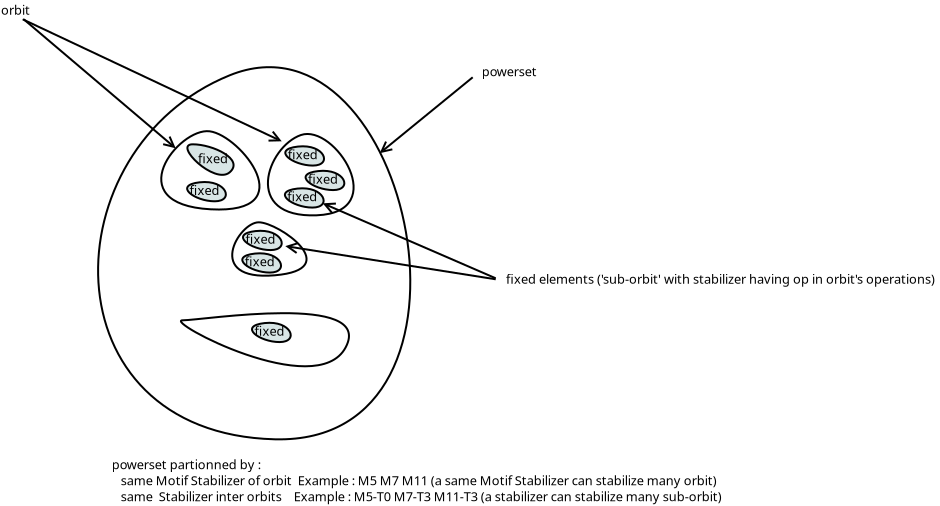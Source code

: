 <?xml version="1.0" encoding="UTF-8"?>
<dia:diagram xmlns:dia="http://www.lysator.liu.se/~alla/dia/">
  <dia:layer name="Arrière-plan" visible="true" connectable="true" active="true">
    <dia:object type="Standard - Beziergon" version="0" id="O0">
      <dia:attribute name="obj_pos">
        <dia:point val="19.3,7.2"/>
      </dia:attribute>
      <dia:attribute name="obj_bb">
        <dia:rectangle val="12.669,6.744;28.38,25.453"/>
      </dia:attribute>
      <dia:attribute name="bez_points">
        <dia:point val="19.3,7.2"/>
        <dia:point val="28.3,3.55"/>
        <dia:point val="33.05,25.7"/>
        <dia:point val="21.55,25.4"/>
        <dia:point val="10.05,25.1"/>
        <dia:point val="10.3,10.85"/>
      </dia:attribute>
      <dia:attribute name="corner_types">
        <dia:enum val="0"/>
        <dia:enum val="0"/>
        <dia:enum val="0"/>
      </dia:attribute>
      <dia:attribute name="show_background">
        <dia:boolean val="true"/>
      </dia:attribute>
    </dia:object>
    <dia:object type="Standard - Line" version="0" id="O1">
      <dia:attribute name="obj_pos">
        <dia:point val="26.8,11.095"/>
      </dia:attribute>
      <dia:attribute name="obj_bb">
        <dia:rectangle val="26.73,7.23;31.52,11.166"/>
      </dia:attribute>
      <dia:attribute name="conn_endpoints">
        <dia:point val="26.8,11.095"/>
        <dia:point val="31.45,7.3"/>
      </dia:attribute>
      <dia:attribute name="numcp">
        <dia:int val="1"/>
      </dia:attribute>
      <dia:attribute name="start_arrow">
        <dia:enum val="1"/>
      </dia:attribute>
      <dia:attribute name="start_arrow_length">
        <dia:real val="0.5"/>
      </dia:attribute>
      <dia:attribute name="start_arrow_width">
        <dia:real val="0.5"/>
      </dia:attribute>
      <dia:connections>
        <dia:connection handle="0" to="O0" connection="4"/>
      </dia:connections>
    </dia:object>
    <dia:object type="Standard - Text" version="1" id="O2">
      <dia:attribute name="obj_pos">
        <dia:point val="31.9,7.25"/>
      </dia:attribute>
      <dia:attribute name="obj_bb">
        <dia:rectangle val="31.9,6.655;34.858,7.402"/>
      </dia:attribute>
      <dia:attribute name="text">
        <dia:composite type="text">
          <dia:attribute name="string">
            <dia:string>#powerset#</dia:string>
          </dia:attribute>
          <dia:attribute name="font">
            <dia:font family="sans" style="0" name="Helvetica"/>
          </dia:attribute>
          <dia:attribute name="height">
            <dia:real val="0.8"/>
          </dia:attribute>
          <dia:attribute name="pos">
            <dia:point val="31.9,7.25"/>
          </dia:attribute>
          <dia:attribute name="color">
            <dia:color val="#000000ff"/>
          </dia:attribute>
          <dia:attribute name="alignment">
            <dia:enum val="0"/>
          </dia:attribute>
        </dia:composite>
      </dia:attribute>
      <dia:attribute name="valign">
        <dia:enum val="3"/>
      </dia:attribute>
    </dia:object>
    <dia:object type="Standard - Beziergon" version="0" id="O3">
      <dia:attribute name="obj_pos">
        <dia:point val="18.3,10"/>
      </dia:attribute>
      <dia:attribute name="obj_bb">
        <dia:rectangle val="15.827,9.942;20.839,13.961"/>
      </dia:attribute>
      <dia:attribute name="bez_points">
        <dia:point val="18.3,10"/>
        <dia:point val="19.85,10.2"/>
        <dia:point val="23,14.15"/>
        <dia:point val="18.35,13.9"/>
        <dia:point val="13.7,13.65"/>
        <dia:point val="16.75,9.8"/>
      </dia:attribute>
      <dia:attribute name="corner_types">
        <dia:enum val="0"/>
        <dia:enum val="0"/>
        <dia:enum val="0"/>
      </dia:attribute>
      <dia:attribute name="show_background">
        <dia:boolean val="true"/>
      </dia:attribute>
    </dia:object>
    <dia:object type="Standard - Beziergon" version="0" id="O4">
      <dia:attribute name="obj_pos">
        <dia:point val="22.86,10.187"/>
      </dia:attribute>
      <dia:attribute name="obj_bb">
        <dia:rectangle val="21.161,10.084;25.546,14.255"/>
      </dia:attribute>
      <dia:attribute name="bez_points">
        <dia:point val="22.86,10.187"/>
        <dia:point val="24.55,9.6"/>
        <dia:point val="27.4,14.05"/>
        <dia:point val="23.65,14.2"/>
        <dia:point val="19.9,14.35"/>
        <dia:point val="21.171,10.774"/>
      </dia:attribute>
      <dia:attribute name="corner_types">
        <dia:enum val="0"/>
        <dia:enum val="0"/>
        <dia:enum val="0"/>
      </dia:attribute>
      <dia:attribute name="show_background">
        <dia:boolean val="true"/>
      </dia:attribute>
    </dia:object>
    <dia:object type="Standard - Beziergon" version="0" id="O5">
      <dia:attribute name="obj_pos">
        <dia:point val="16.95,19.45"/>
      </dia:attribute>
      <dia:attribute name="obj_bb">
        <dia:rectangle val="16.811,19.044;25.314,21.799"/>
      </dia:attribute>
      <dia:attribute name="bez_points">
        <dia:point val="16.95,19.45"/>
        <dia:point val="17.95,19.45"/>
        <dia:point val="26.55,18.05"/>
        <dia:point val="25.1,20.8"/>
        <dia:point val="23.65,23.55"/>
        <dia:point val="15.95,19.45"/>
      </dia:attribute>
      <dia:attribute name="corner_types">
        <dia:enum val="0"/>
        <dia:enum val="0"/>
        <dia:enum val="0"/>
      </dia:attribute>
      <dia:attribute name="show_background">
        <dia:boolean val="true"/>
      </dia:attribute>
    </dia:object>
    <dia:object type="Standard - Text" version="1" id="O6">
      <dia:attribute name="obj_pos">
        <dia:point val="7.865,4.17"/>
      </dia:attribute>
      <dia:attribute name="obj_bb">
        <dia:rectangle val="7.865,3.575;9.355,4.322"/>
      </dia:attribute>
      <dia:attribute name="text">
        <dia:composite type="text">
          <dia:attribute name="string">
            <dia:string>#orbit#</dia:string>
          </dia:attribute>
          <dia:attribute name="font">
            <dia:font family="sans" style="0" name="Helvetica"/>
          </dia:attribute>
          <dia:attribute name="height">
            <dia:real val="0.8"/>
          </dia:attribute>
          <dia:attribute name="pos">
            <dia:point val="7.865,4.17"/>
          </dia:attribute>
          <dia:attribute name="color">
            <dia:color val="#000000ff"/>
          </dia:attribute>
          <dia:attribute name="alignment">
            <dia:enum val="0"/>
          </dia:attribute>
        </dia:composite>
      </dia:attribute>
      <dia:attribute name="valign">
        <dia:enum val="3"/>
      </dia:attribute>
    </dia:object>
    <dia:object type="Standard - Line" version="0" id="O7">
      <dia:attribute name="obj_pos">
        <dia:point val="21.9,10.5"/>
      </dia:attribute>
      <dia:attribute name="obj_bb">
        <dia:rectangle val="8.883,4.333;21.966,10.566"/>
      </dia:attribute>
      <dia:attribute name="conn_endpoints">
        <dia:point val="21.9,10.5"/>
        <dia:point val="8.95,4.4"/>
      </dia:attribute>
      <dia:attribute name="numcp">
        <dia:int val="1"/>
      </dia:attribute>
      <dia:attribute name="start_arrow">
        <dia:enum val="1"/>
      </dia:attribute>
      <dia:attribute name="start_arrow_length">
        <dia:real val="0.5"/>
      </dia:attribute>
      <dia:attribute name="start_arrow_width">
        <dia:real val="0.5"/>
      </dia:attribute>
    </dia:object>
    <dia:object type="Standard - Line" version="0" id="O8">
      <dia:attribute name="obj_pos">
        <dia:point val="16.6,10.85"/>
      </dia:attribute>
      <dia:attribute name="obj_bb">
        <dia:rectangle val="8.93,4.33;16.671,10.921"/>
      </dia:attribute>
      <dia:attribute name="conn_endpoints">
        <dia:point val="16.6,10.85"/>
        <dia:point val="9,4.4"/>
      </dia:attribute>
      <dia:attribute name="numcp">
        <dia:int val="1"/>
      </dia:attribute>
      <dia:attribute name="start_arrow">
        <dia:enum val="1"/>
      </dia:attribute>
      <dia:attribute name="start_arrow_length">
        <dia:real val="0.5"/>
      </dia:attribute>
      <dia:attribute name="start_arrow_width">
        <dia:real val="0.5"/>
      </dia:attribute>
    </dia:object>
    <dia:object type="Standard - Beziergon" version="0" id="O9">
      <dia:attribute name="obj_pos">
        <dia:point val="17.45,10.65"/>
      </dia:attribute>
      <dia:attribute name="obj_bb">
        <dia:rectangle val="17.135,10.6;19.544,12.227"/>
      </dia:attribute>
      <dia:attribute name="bez_points">
        <dia:point val="17.45,10.65"/>
        <dia:point val="18.45,10.65"/>
        <dia:point val="20.05,11.4"/>
        <dia:point val="19.3,12.05"/>
        <dia:point val="18.55,12.7"/>
        <dia:point val="16.45,10.65"/>
      </dia:attribute>
      <dia:attribute name="corner_types">
        <dia:enum val="0"/>
        <dia:enum val="0"/>
        <dia:enum val="0"/>
      </dia:attribute>
      <dia:attribute name="inner_color">
        <dia:color val="#d8e5e5ff"/>
      </dia:attribute>
      <dia:attribute name="show_background">
        <dia:boolean val="true"/>
      </dia:attribute>
    </dia:object>
    <dia:object type="Standard - Text" version="1" id="O10">
      <dia:attribute name="obj_pos">
        <dia:point val="17.719,11.594"/>
      </dia:attribute>
      <dia:attribute name="obj_bb">
        <dia:rectangle val="17.719,10.999;19.284,11.746"/>
      </dia:attribute>
      <dia:attribute name="text">
        <dia:composite type="text">
          <dia:attribute name="string">
            <dia:string>#fixed#</dia:string>
          </dia:attribute>
          <dia:attribute name="font">
            <dia:font family="sans" style="0" name="Helvetica"/>
          </dia:attribute>
          <dia:attribute name="height">
            <dia:real val="0.8"/>
          </dia:attribute>
          <dia:attribute name="pos">
            <dia:point val="17.719,11.594"/>
          </dia:attribute>
          <dia:attribute name="color">
            <dia:color val="#000000ff"/>
          </dia:attribute>
          <dia:attribute name="alignment">
            <dia:enum val="0"/>
          </dia:attribute>
        </dia:composite>
      </dia:attribute>
      <dia:attribute name="valign">
        <dia:enum val="3"/>
      </dia:attribute>
      <dia:connections>
        <dia:connection handle="0" to="O9" connection="3"/>
      </dia:connections>
    </dia:object>
    <dia:group>
      <dia:attribute name="meta">
        <dia:composite type="dict"/>
      </dia:attribute>
      <dia:attribute name="matrix"/>
      <dia:object type="Standard - Beziergon" version="0" id="O11">
        <dia:attribute name="obj_pos">
          <dia:point val="17.8,12.55"/>
        </dia:attribute>
        <dia:attribute name="obj_bb">
          <dia:rectangle val="17.122,12.486;19.158,13.55"/>
        </dia:attribute>
        <dia:attribute name="bez_points">
          <dia:point val="17.8,12.55"/>
          <dia:point val="19.15,12.4"/>
          <dia:point val="19.55,13.5"/>
          <dia:point val="18.55,13.5"/>
          <dia:point val="17.55,13.5"/>
          <dia:point val="16.45,12.7"/>
        </dia:attribute>
        <dia:attribute name="corner_types">
          <dia:enum val="0"/>
          <dia:enum val="0"/>
          <dia:enum val="0"/>
        </dia:attribute>
        <dia:attribute name="inner_color">
          <dia:color val="#d8e5e5ff"/>
        </dia:attribute>
        <dia:attribute name="show_background">
          <dia:boolean val="true"/>
        </dia:attribute>
      </dia:object>
      <dia:object type="Standard - Text" version="1" id="O12">
        <dia:attribute name="obj_pos">
          <dia:point val="17.294,13.181"/>
        </dia:attribute>
        <dia:attribute name="obj_bb">
          <dia:rectangle val="17.294,12.586;18.859,13.334"/>
        </dia:attribute>
        <dia:attribute name="text">
          <dia:composite type="text">
            <dia:attribute name="string">
              <dia:string>#fixed#</dia:string>
            </dia:attribute>
            <dia:attribute name="font">
              <dia:font family="sans" style="0" name="Helvetica"/>
            </dia:attribute>
            <dia:attribute name="height">
              <dia:real val="0.8"/>
            </dia:attribute>
            <dia:attribute name="pos">
              <dia:point val="17.294,13.181"/>
            </dia:attribute>
            <dia:attribute name="color">
              <dia:color val="#000000ff"/>
            </dia:attribute>
            <dia:attribute name="alignment">
              <dia:enum val="0"/>
            </dia:attribute>
          </dia:composite>
        </dia:attribute>
        <dia:attribute name="valign">
          <dia:enum val="3"/>
        </dia:attribute>
      </dia:object>
    </dia:group>
    <dia:group>
      <dia:attribute name="meta">
        <dia:composite type="dict"/>
      </dia:attribute>
      <dia:attribute name="matrix"/>
      <dia:object type="Standard - Beziergon" version="0" id="O13">
        <dia:attribute name="obj_pos">
          <dia:point val="21.043,19.589"/>
        </dia:attribute>
        <dia:attribute name="obj_bb">
          <dia:rectangle val="20.365,19.525;22.401,20.589"/>
        </dia:attribute>
        <dia:attribute name="bez_points">
          <dia:point val="21.043,19.589"/>
          <dia:point val="22.393,19.439"/>
          <dia:point val="22.793,20.539"/>
          <dia:point val="21.793,20.539"/>
          <dia:point val="20.793,20.539"/>
          <dia:point val="19.693,19.739"/>
        </dia:attribute>
        <dia:attribute name="corner_types">
          <dia:enum val="0"/>
          <dia:enum val="0"/>
          <dia:enum val="0"/>
        </dia:attribute>
        <dia:attribute name="inner_color">
          <dia:color val="#d8e5e5ff"/>
        </dia:attribute>
        <dia:attribute name="show_background">
          <dia:boolean val="true"/>
        </dia:attribute>
      </dia:object>
      <dia:object type="Standard - Text" version="1" id="O14">
        <dia:attribute name="obj_pos">
          <dia:point val="20.537,20.22"/>
        </dia:attribute>
        <dia:attribute name="obj_bb">
          <dia:rectangle val="20.537,19.625;22.102,20.373"/>
        </dia:attribute>
        <dia:attribute name="text">
          <dia:composite type="text">
            <dia:attribute name="string">
              <dia:string>#fixed#</dia:string>
            </dia:attribute>
            <dia:attribute name="font">
              <dia:font family="sans" style="0" name="Helvetica"/>
            </dia:attribute>
            <dia:attribute name="height">
              <dia:real val="0.8"/>
            </dia:attribute>
            <dia:attribute name="pos">
              <dia:point val="20.537,20.22"/>
            </dia:attribute>
            <dia:attribute name="color">
              <dia:color val="#000000ff"/>
            </dia:attribute>
            <dia:attribute name="alignment">
              <dia:enum val="0"/>
            </dia:attribute>
          </dia:composite>
        </dia:attribute>
        <dia:attribute name="valign">
          <dia:enum val="3"/>
        </dia:attribute>
      </dia:object>
    </dia:group>
    <dia:group>
      <dia:attribute name="meta">
        <dia:composite type="dict"/>
      </dia:attribute>
      <dia:attribute name="matrix"/>
      <dia:object type="Standard - Beziergon" version="0" id="O15">
        <dia:attribute name="obj_pos">
          <dia:point val="22.708,10.764"/>
        </dia:attribute>
        <dia:attribute name="obj_bb">
          <dia:rectangle val="22.03,10.7;24.066,11.764"/>
        </dia:attribute>
        <dia:attribute name="bez_points">
          <dia:point val="22.708,10.764"/>
          <dia:point val="24.058,10.614"/>
          <dia:point val="24.458,11.714"/>
          <dia:point val="23.458,11.714"/>
          <dia:point val="22.458,11.714"/>
          <dia:point val="21.358,10.914"/>
        </dia:attribute>
        <dia:attribute name="corner_types">
          <dia:enum val="0"/>
          <dia:enum val="0"/>
          <dia:enum val="0"/>
        </dia:attribute>
        <dia:attribute name="inner_color">
          <dia:color val="#d8e5e5ff"/>
        </dia:attribute>
        <dia:attribute name="show_background">
          <dia:boolean val="true"/>
        </dia:attribute>
      </dia:object>
      <dia:object type="Standard - Text" version="1" id="O16">
        <dia:attribute name="obj_pos">
          <dia:point val="22.201,11.395"/>
        </dia:attribute>
        <dia:attribute name="obj_bb">
          <dia:rectangle val="22.201,10.8;23.767,11.548"/>
        </dia:attribute>
        <dia:attribute name="text">
          <dia:composite type="text">
            <dia:attribute name="string">
              <dia:string>#fixed#</dia:string>
            </dia:attribute>
            <dia:attribute name="font">
              <dia:font family="sans" style="0" name="Helvetica"/>
            </dia:attribute>
            <dia:attribute name="height">
              <dia:real val="0.8"/>
            </dia:attribute>
            <dia:attribute name="pos">
              <dia:point val="22.201,11.395"/>
            </dia:attribute>
            <dia:attribute name="color">
              <dia:color val="#000000ff"/>
            </dia:attribute>
            <dia:attribute name="alignment">
              <dia:enum val="0"/>
            </dia:attribute>
          </dia:composite>
        </dia:attribute>
        <dia:attribute name="valign">
          <dia:enum val="3"/>
        </dia:attribute>
      </dia:object>
    </dia:group>
    <dia:group>
      <dia:attribute name="meta">
        <dia:composite type="dict"/>
      </dia:attribute>
      <dia:attribute name="matrix"/>
      <dia:object type="Standard - Beziergon" version="0" id="O17">
        <dia:attribute name="obj_pos">
          <dia:point val="23.723,11.989"/>
        </dia:attribute>
        <dia:attribute name="obj_bb">
          <dia:rectangle val="23.045,11.925;25.081,12.989"/>
        </dia:attribute>
        <dia:attribute name="bez_points">
          <dia:point val="23.723,11.989"/>
          <dia:point val="25.073,11.839"/>
          <dia:point val="25.473,12.939"/>
          <dia:point val="24.473,12.939"/>
          <dia:point val="23.473,12.939"/>
          <dia:point val="22.373,12.139"/>
        </dia:attribute>
        <dia:attribute name="corner_types">
          <dia:enum val="0"/>
          <dia:enum val="0"/>
          <dia:enum val="0"/>
        </dia:attribute>
        <dia:attribute name="inner_color">
          <dia:color val="#d8e5e5ff"/>
        </dia:attribute>
        <dia:attribute name="show_background">
          <dia:boolean val="true"/>
        </dia:attribute>
      </dia:object>
      <dia:object type="Standard - Text" version="1" id="O18">
        <dia:attribute name="obj_pos">
          <dia:point val="23.216,12.62"/>
        </dia:attribute>
        <dia:attribute name="obj_bb">
          <dia:rectangle val="23.216,12.025;24.782,12.773"/>
        </dia:attribute>
        <dia:attribute name="text">
          <dia:composite type="text">
            <dia:attribute name="string">
              <dia:string>#fixed#</dia:string>
            </dia:attribute>
            <dia:attribute name="font">
              <dia:font family="sans" style="0" name="Helvetica"/>
            </dia:attribute>
            <dia:attribute name="height">
              <dia:real val="0.8"/>
            </dia:attribute>
            <dia:attribute name="pos">
              <dia:point val="23.216,12.62"/>
            </dia:attribute>
            <dia:attribute name="color">
              <dia:color val="#000000ff"/>
            </dia:attribute>
            <dia:attribute name="alignment">
              <dia:enum val="0"/>
            </dia:attribute>
          </dia:composite>
        </dia:attribute>
        <dia:attribute name="valign">
          <dia:enum val="3"/>
        </dia:attribute>
      </dia:object>
    </dia:group>
    <dia:group>
      <dia:attribute name="meta">
        <dia:composite type="dict"/>
      </dia:attribute>
      <dia:attribute name="matrix"/>
      <dia:object type="Standard - Beziergon" version="0" id="O19">
        <dia:attribute name="obj_pos">
          <dia:point val="22.688,12.864"/>
        </dia:attribute>
        <dia:attribute name="obj_bb">
          <dia:rectangle val="22.01,12.8;24.046,13.864"/>
        </dia:attribute>
        <dia:attribute name="bez_points">
          <dia:point val="22.688,12.864"/>
          <dia:point val="24.038,12.714"/>
          <dia:point val="24.438,13.814"/>
          <dia:point val="23.438,13.814"/>
          <dia:point val="22.438,13.814"/>
          <dia:point val="21.338,13.014"/>
        </dia:attribute>
        <dia:attribute name="corner_types">
          <dia:enum val="0"/>
          <dia:enum val="0"/>
          <dia:enum val="0"/>
        </dia:attribute>
        <dia:attribute name="inner_color">
          <dia:color val="#d8e5e5ff"/>
        </dia:attribute>
        <dia:attribute name="show_background">
          <dia:boolean val="true"/>
        </dia:attribute>
      </dia:object>
      <dia:object type="Standard - Text" version="1" id="O20">
        <dia:attribute name="obj_pos">
          <dia:point val="22.181,13.495"/>
        </dia:attribute>
        <dia:attribute name="obj_bb">
          <dia:rectangle val="22.181,12.9;23.747,13.648"/>
        </dia:attribute>
        <dia:attribute name="text">
          <dia:composite type="text">
            <dia:attribute name="string">
              <dia:string>#fixed#</dia:string>
            </dia:attribute>
            <dia:attribute name="font">
              <dia:font family="sans" style="0" name="Helvetica"/>
            </dia:attribute>
            <dia:attribute name="height">
              <dia:real val="0.8"/>
            </dia:attribute>
            <dia:attribute name="pos">
              <dia:point val="22.181,13.495"/>
            </dia:attribute>
            <dia:attribute name="color">
              <dia:color val="#000000ff"/>
            </dia:attribute>
            <dia:attribute name="alignment">
              <dia:enum val="0"/>
            </dia:attribute>
          </dia:composite>
        </dia:attribute>
        <dia:attribute name="valign">
          <dia:enum val="3"/>
        </dia:attribute>
      </dia:object>
    </dia:group>
    <dia:object type="Standard - Beziergon" version="0" id="O21">
      <dia:attribute name="obj_pos">
        <dia:point val="20.75,14.55"/>
      </dia:attribute>
      <dia:attribute name="obj_bb">
        <dia:rectangle val="19.376,14.5;23.193,17.271"/>
      </dia:attribute>
      <dia:attribute name="bez_points">
        <dia:point val="20.75,14.55"/>
        <dia:point val="21.75,14.55"/>
        <dia:point val="25.1,16.9"/>
        <dia:point val="21.55,17.2"/>
        <dia:point val="18,17.5"/>
        <dia:point val="19.75,14.55"/>
      </dia:attribute>
      <dia:attribute name="corner_types">
        <dia:enum val="0"/>
        <dia:enum val="0"/>
        <dia:enum val="0"/>
      </dia:attribute>
      <dia:attribute name="show_background">
        <dia:boolean val="true"/>
      </dia:attribute>
    </dia:object>
    <dia:group>
      <dia:attribute name="meta">
        <dia:composite type="dict"/>
      </dia:attribute>
      <dia:attribute name="matrix"/>
      <dia:object type="Standard - Beziergon" version="0" id="O22">
        <dia:attribute name="obj_pos">
          <dia:point val="20.593,14.989"/>
        </dia:attribute>
        <dia:attribute name="obj_bb">
          <dia:rectangle val="19.915,14.925;21.951,15.989"/>
        </dia:attribute>
        <dia:attribute name="bez_points">
          <dia:point val="20.593,14.989"/>
          <dia:point val="21.943,14.839"/>
          <dia:point val="22.343,15.939"/>
          <dia:point val="21.343,15.939"/>
          <dia:point val="20.343,15.939"/>
          <dia:point val="19.243,15.139"/>
        </dia:attribute>
        <dia:attribute name="corner_types">
          <dia:enum val="0"/>
          <dia:enum val="0"/>
          <dia:enum val="0"/>
        </dia:attribute>
        <dia:attribute name="inner_color">
          <dia:color val="#d8e5e5ff"/>
        </dia:attribute>
        <dia:attribute name="show_background">
          <dia:boolean val="true"/>
        </dia:attribute>
      </dia:object>
      <dia:object type="Standard - Text" version="1" id="O23">
        <dia:attribute name="obj_pos">
          <dia:point val="20.087,15.62"/>
        </dia:attribute>
        <dia:attribute name="obj_bb">
          <dia:rectangle val="20.087,15.025;21.651,15.773"/>
        </dia:attribute>
        <dia:attribute name="text">
          <dia:composite type="text">
            <dia:attribute name="string">
              <dia:string>#fixed#</dia:string>
            </dia:attribute>
            <dia:attribute name="font">
              <dia:font family="sans" style="0" name="Helvetica"/>
            </dia:attribute>
            <dia:attribute name="height">
              <dia:real val="0.8"/>
            </dia:attribute>
            <dia:attribute name="pos">
              <dia:point val="20.087,15.62"/>
            </dia:attribute>
            <dia:attribute name="color">
              <dia:color val="#000000ff"/>
            </dia:attribute>
            <dia:attribute name="alignment">
              <dia:enum val="0"/>
            </dia:attribute>
          </dia:composite>
        </dia:attribute>
        <dia:attribute name="valign">
          <dia:enum val="3"/>
        </dia:attribute>
      </dia:object>
    </dia:group>
    <dia:group>
      <dia:attribute name="meta">
        <dia:composite type="dict"/>
      </dia:attribute>
      <dia:attribute name="matrix"/>
      <dia:object type="Standard - Beziergon" version="0" id="O24">
        <dia:attribute name="obj_pos">
          <dia:point val="20.558,16.114"/>
        </dia:attribute>
        <dia:attribute name="obj_bb">
          <dia:rectangle val="19.88,16.05;21.916,17.114"/>
        </dia:attribute>
        <dia:attribute name="bez_points">
          <dia:point val="20.558,16.114"/>
          <dia:point val="21.908,15.964"/>
          <dia:point val="22.308,17.064"/>
          <dia:point val="21.308,17.064"/>
          <dia:point val="20.308,17.064"/>
          <dia:point val="19.208,16.264"/>
        </dia:attribute>
        <dia:attribute name="corner_types">
          <dia:enum val="0"/>
          <dia:enum val="0"/>
          <dia:enum val="0"/>
        </dia:attribute>
        <dia:attribute name="inner_color">
          <dia:color val="#d8e5e5ff"/>
        </dia:attribute>
        <dia:attribute name="show_background">
          <dia:boolean val="true"/>
        </dia:attribute>
      </dia:object>
      <dia:object type="Standard - Text" version="1" id="O25">
        <dia:attribute name="obj_pos">
          <dia:point val="20.052,16.745"/>
        </dia:attribute>
        <dia:attribute name="obj_bb">
          <dia:rectangle val="20.052,16.15;21.616,16.898"/>
        </dia:attribute>
        <dia:attribute name="text">
          <dia:composite type="text">
            <dia:attribute name="string">
              <dia:string>#fixed#</dia:string>
            </dia:attribute>
            <dia:attribute name="font">
              <dia:font family="sans" style="0" name="Helvetica"/>
            </dia:attribute>
            <dia:attribute name="height">
              <dia:real val="0.8"/>
            </dia:attribute>
            <dia:attribute name="pos">
              <dia:point val="20.052,16.745"/>
            </dia:attribute>
            <dia:attribute name="color">
              <dia:color val="#000000ff"/>
            </dia:attribute>
            <dia:attribute name="alignment">
              <dia:enum val="0"/>
            </dia:attribute>
          </dia:composite>
        </dia:attribute>
        <dia:attribute name="valign">
          <dia:enum val="3"/>
        </dia:attribute>
      </dia:object>
    </dia:group>
    <dia:object type="Standard - Text" version="1" id="O26">
      <dia:attribute name="obj_pos">
        <dia:point val="33.115,17.62"/>
      </dia:attribute>
      <dia:attribute name="obj_bb">
        <dia:rectangle val="33.115,17.006;56.439,17.81"/>
      </dia:attribute>
      <dia:attribute name="text">
        <dia:composite type="text">
          <dia:attribute name="string">
            <dia:string>#fixed elements ('sub-orbit' with stabilizer having op in orbit's operations)#</dia:string>
          </dia:attribute>
          <dia:attribute name="font">
            <dia:font family="sans" style="0" name="Helvetica"/>
          </dia:attribute>
          <dia:attribute name="height">
            <dia:real val="0.8"/>
          </dia:attribute>
          <dia:attribute name="pos">
            <dia:point val="33.115,17.62"/>
          </dia:attribute>
          <dia:attribute name="color">
            <dia:color val="#000000ff"/>
          </dia:attribute>
          <dia:attribute name="alignment">
            <dia:enum val="0"/>
          </dia:attribute>
        </dia:composite>
      </dia:attribute>
      <dia:attribute name="valign">
        <dia:enum val="3"/>
      </dia:attribute>
    </dia:object>
    <dia:object type="Standard - Line" version="0" id="O27">
      <dia:attribute name="obj_pos">
        <dia:point val="23.95,13.6"/>
      </dia:attribute>
      <dia:attribute name="obj_bb">
        <dia:rectangle val="23.884,13.534;32.666,17.416"/>
      </dia:attribute>
      <dia:attribute name="conn_endpoints">
        <dia:point val="23.95,13.6"/>
        <dia:point val="32.6,17.35"/>
      </dia:attribute>
      <dia:attribute name="numcp">
        <dia:int val="1"/>
      </dia:attribute>
      <dia:attribute name="start_arrow">
        <dia:enum val="1"/>
      </dia:attribute>
      <dia:attribute name="start_arrow_length">
        <dia:real val="0.5"/>
      </dia:attribute>
      <dia:attribute name="start_arrow_width">
        <dia:real val="0.5"/>
      </dia:attribute>
    </dia:object>
    <dia:object type="Standard - Line" version="0" id="O28">
      <dia:attribute name="obj_pos">
        <dia:point val="22.081,15.741"/>
      </dia:attribute>
      <dia:attribute name="obj_bb">
        <dia:rectangle val="22.024,15.517;32.657,17.457"/>
      </dia:attribute>
      <dia:attribute name="conn_endpoints">
        <dia:point val="22.081,15.741"/>
        <dia:point val="32.6,17.4"/>
      </dia:attribute>
      <dia:attribute name="numcp">
        <dia:int val="1"/>
      </dia:attribute>
      <dia:attribute name="start_arrow">
        <dia:enum val="1"/>
      </dia:attribute>
      <dia:attribute name="start_arrow_length">
        <dia:real val="0.5"/>
      </dia:attribute>
      <dia:attribute name="start_arrow_width">
        <dia:real val="0.5"/>
      </dia:attribute>
    </dia:object>
    <dia:object type="Standard - Text" version="1" id="O29">
      <dia:attribute name="obj_pos">
        <dia:point val="13.4,26.9"/>
      </dia:attribute>
      <dia:attribute name="obj_bb">
        <dia:rectangle val="13.4,26.286;47.174,28.69"/>
      </dia:attribute>
      <dia:attribute name="text">
        <dia:composite type="text">
          <dia:attribute name="string">
            <dia:string>#powerset partionned by :
   same Motif Stabilizer of orbit  Example : M5 M7 M11 (a same Motif Stabilizer can stabilize many orbit)  
   same  Stabilizer inter orbits    Example : M5-T0 M7-T3 M11-T3 (a stabilizer can stabilize many sub-orbit)#</dia:string>
          </dia:attribute>
          <dia:attribute name="font">
            <dia:font family="sans" style="0" name="Helvetica"/>
          </dia:attribute>
          <dia:attribute name="height">
            <dia:real val="0.8"/>
          </dia:attribute>
          <dia:attribute name="pos">
            <dia:point val="13.4,26.9"/>
          </dia:attribute>
          <dia:attribute name="color">
            <dia:color val="#000000ff"/>
          </dia:attribute>
          <dia:attribute name="alignment">
            <dia:enum val="0"/>
          </dia:attribute>
        </dia:composite>
      </dia:attribute>
      <dia:attribute name="valign">
        <dia:enum val="3"/>
      </dia:attribute>
    </dia:object>
  </dia:layer>
</dia:diagram>
